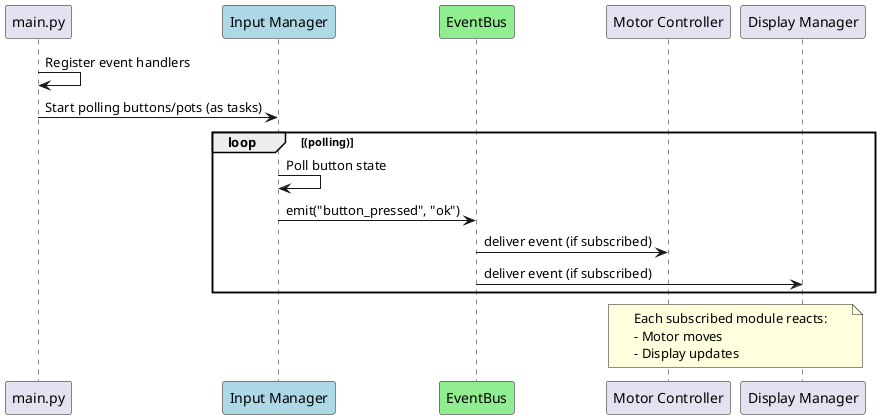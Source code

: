 @startuml
participant "main.py" as Main
participant "Input Manager" as Input #LightBlue
participant "EventBus" as Bus #LightGreen
participant "Motor Controller" as Motor
participant "Display Manager" as Display

Main -> Main: Register event handlers
Main -> Input: Start polling buttons/pots (as tasks)

loop (polling)
    Input -> Input: Poll button state
    Input -> Bus: emit("button_pressed", "ok")
    Bus -> Motor: deliver event (if subscribed)
    Bus -> Display: deliver event (if subscribed)
end

note over Motor,Display
  Each subscribed module reacts:
  - Motor moves
  - Display updates
end note
@enduml
